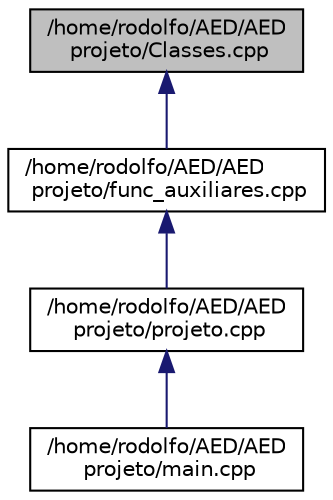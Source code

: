 digraph "/home/rodolfo/AED/AED projeto/Classes.cpp"
{
 // LATEX_PDF_SIZE
  edge [fontname="Helvetica",fontsize="10",labelfontname="Helvetica",labelfontsize="10"];
  node [fontname="Helvetica",fontsize="10",shape=record];
  Node1 [label="/home/rodolfo/AED/AED\l projeto/Classes.cpp",height=0.2,width=0.4,color="black", fillcolor="grey75", style="filled", fontcolor="black",tooltip=" "];
  Node1 -> Node2 [dir="back",color="midnightblue",fontsize="10",style="solid"];
  Node2 [label="/home/rodolfo/AED/AED\l projeto/func_auxiliares.cpp",height=0.2,width=0.4,color="black", fillcolor="white", style="filled",URL="$func__auxiliares_8cpp.html",tooltip=" "];
  Node2 -> Node3 [dir="back",color="midnightblue",fontsize="10",style="solid"];
  Node3 [label="/home/rodolfo/AED/AED\l projeto/projeto.cpp",height=0.2,width=0.4,color="black", fillcolor="white", style="filled",URL="$projeto_8cpp.html",tooltip=" "];
  Node3 -> Node4 [dir="back",color="midnightblue",fontsize="10",style="solid"];
  Node4 [label="/home/rodolfo/AED/AED\l projeto/main.cpp",height=0.2,width=0.4,color="black", fillcolor="white", style="filled",URL="$main_8cpp.html",tooltip=" "];
}
